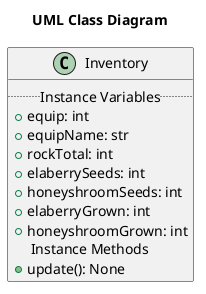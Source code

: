 @startuml inventory
scale 1
title  "UML Class Diagram"
class Inventory {
	.. Instance Variables ..
	+ equip: int
	+ equipName: str
    + rockTotal: int
    + elaberrySeeds: int
    + honeyshroomSeeds: int
    + elaberryGrown: int
    + honeyshroomGrown: int
    .. Instance Methods ..
    + update(): None
}
@enduml